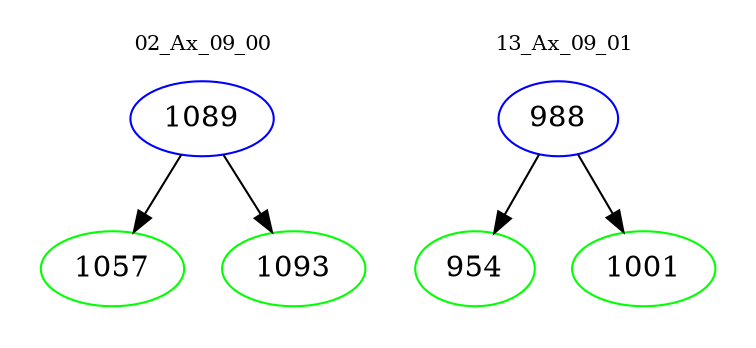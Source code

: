 digraph{
subgraph cluster_0 {
color = white
label = "02_Ax_09_00";
fontsize=10;
T0_1089 [label="1089", color="blue"]
T0_1089 -> T0_1057 [color="black"]
T0_1057 [label="1057", color="green"]
T0_1089 -> T0_1093 [color="black"]
T0_1093 [label="1093", color="green"]
}
subgraph cluster_1 {
color = white
label = "13_Ax_09_01";
fontsize=10;
T1_988 [label="988", color="blue"]
T1_988 -> T1_954 [color="black"]
T1_954 [label="954", color="green"]
T1_988 -> T1_1001 [color="black"]
T1_1001 [label="1001", color="green"]
}
}
